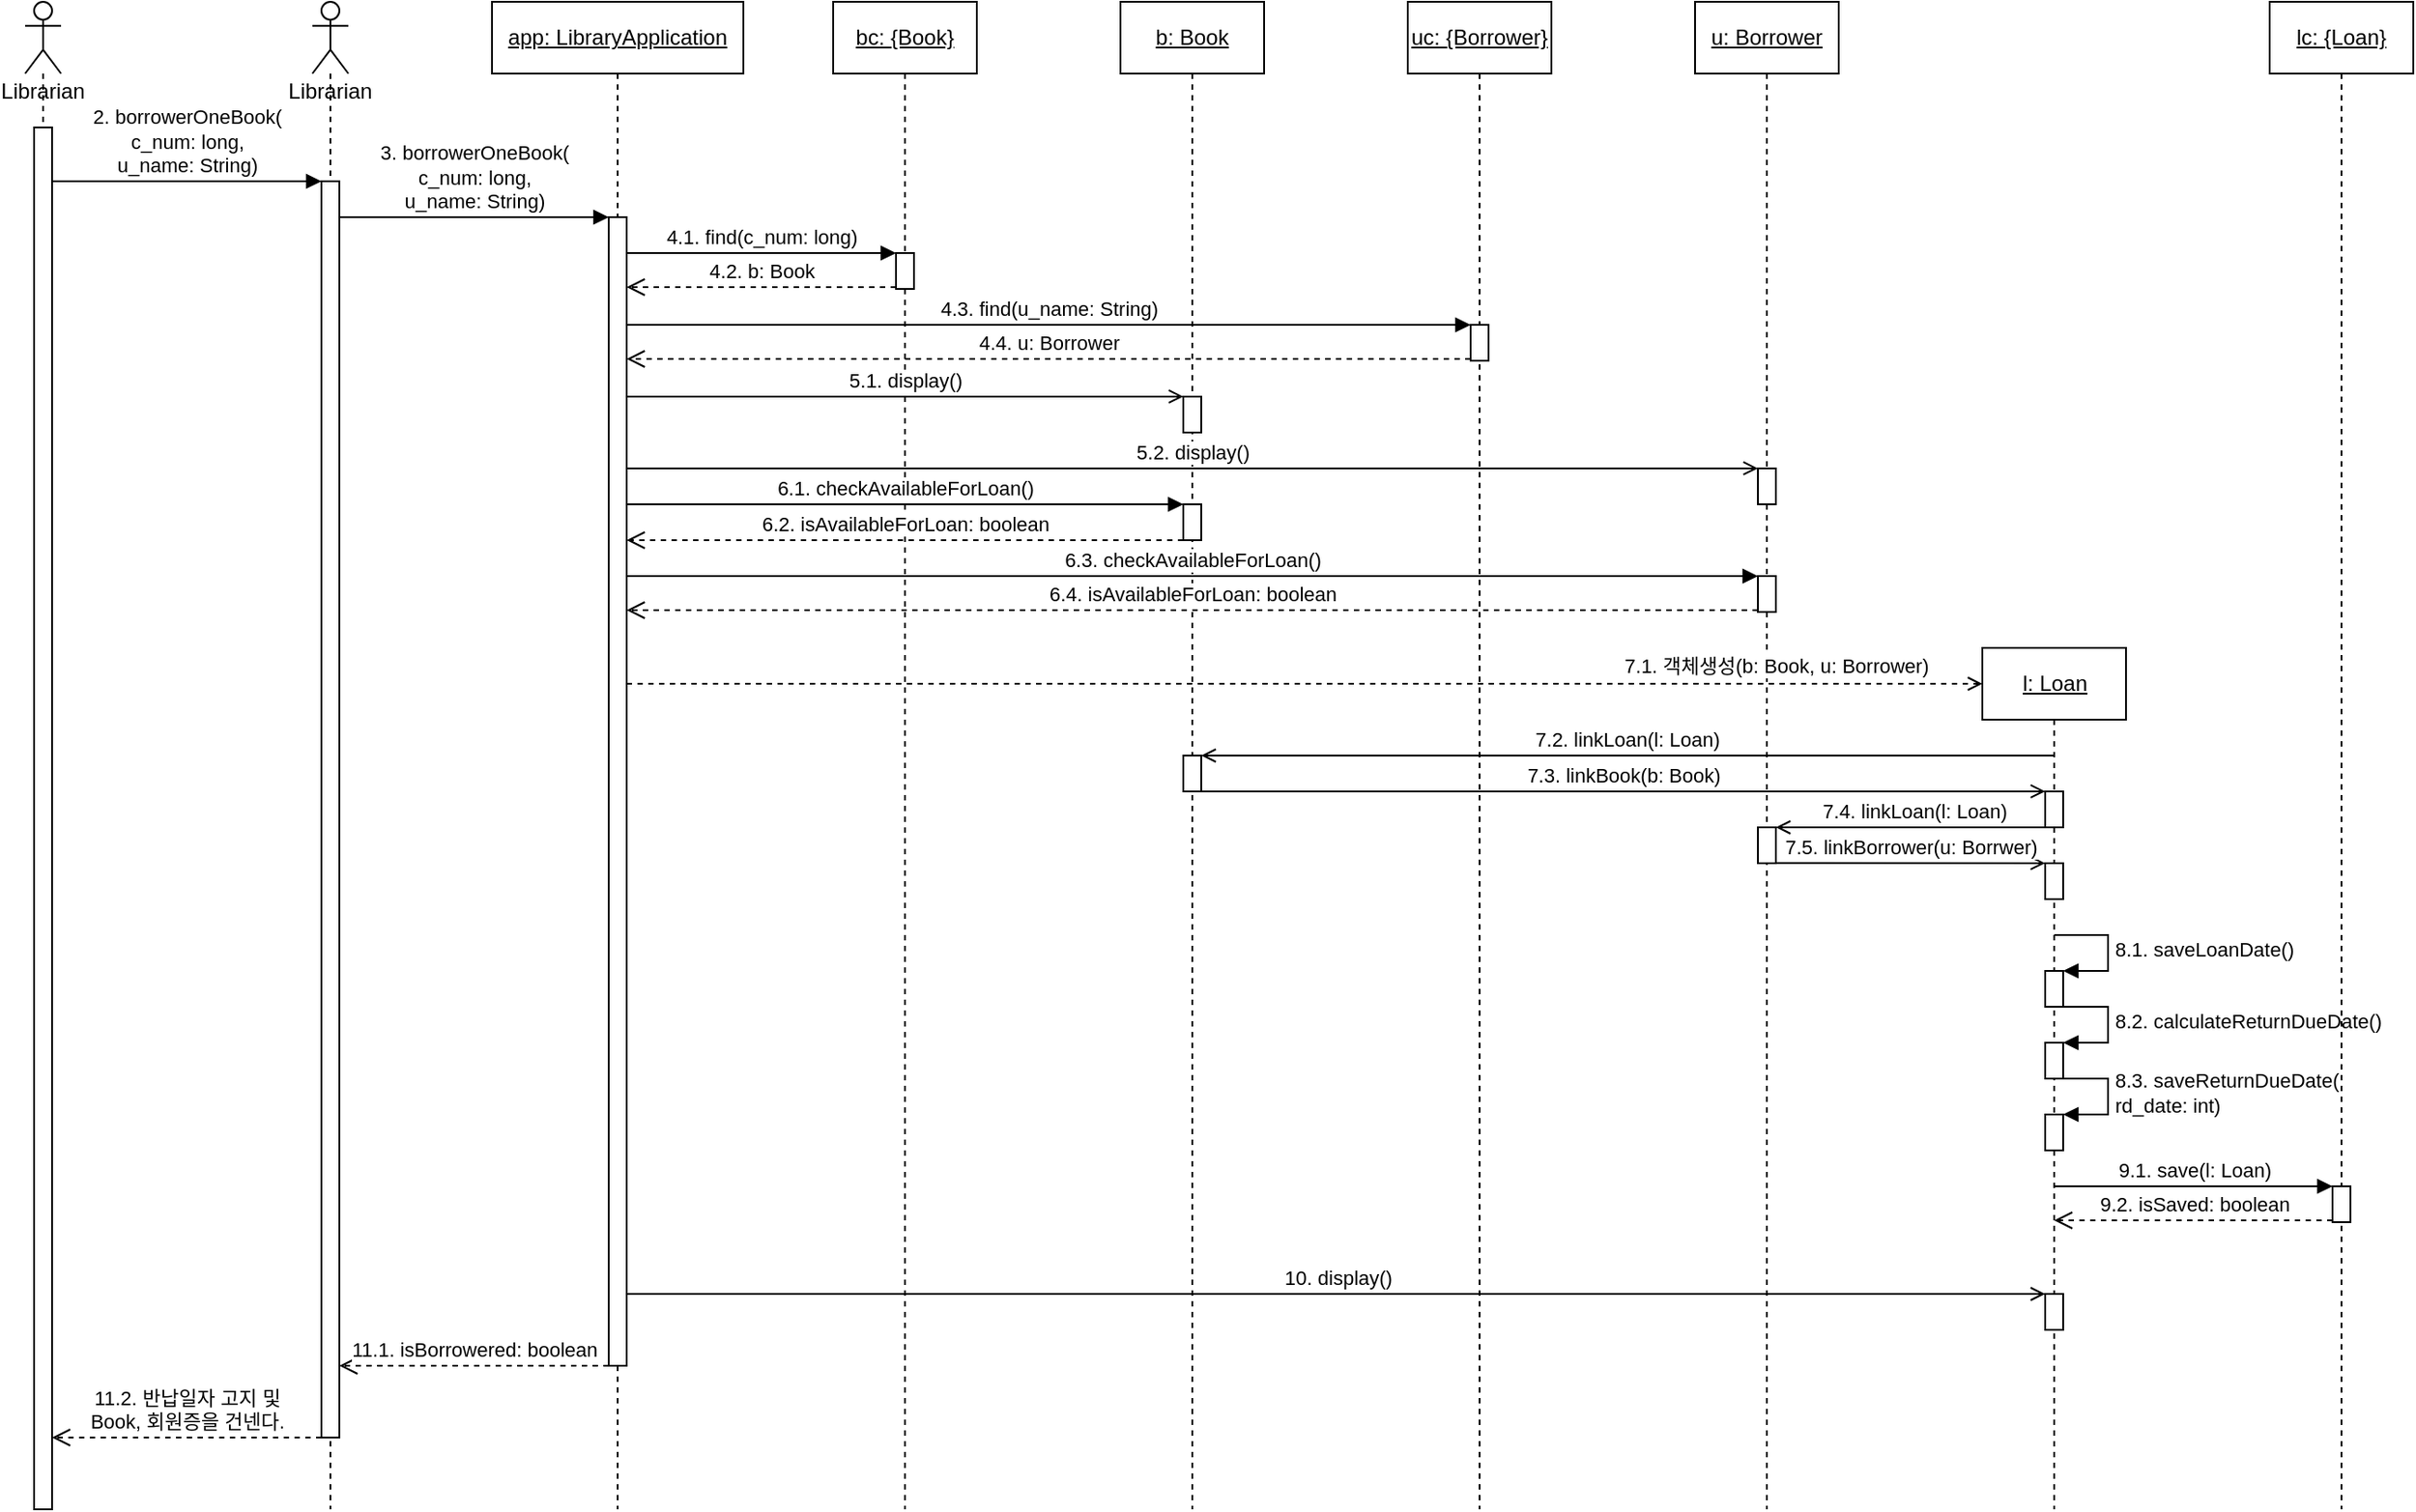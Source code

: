 <mxfile>
    <diagram id="SbDjxOFhfJFgFubJpmIF" name="Page-1">
        <mxGraphModel dx="538" dy="756" grid="1" gridSize="10" guides="1" tooltips="1" connect="1" arrows="1" fold="1" page="1" pageScale="1" pageWidth="850" pageHeight="1100" math="0" shadow="0">
            <root>
                <mxCell id="0"/>
                <mxCell id="1" parent="0"/>
                <mxCell id="4" value="Librarian&lt;br&gt;" style="shape=umlLifeline;participant=umlActor;perimeter=lifelinePerimeter;whiteSpace=wrap;html=1;container=1;collapsible=0;recursiveResize=0;verticalAlign=top;spacingTop=36;outlineConnect=0;" parent="1" vertex="1">
                    <mxGeometry x="190" y="40" width="20" height="840" as="geometry"/>
                </mxCell>
                <mxCell id="57" style="edgeStyle=none;html=1;" parent="4" target="4" edge="1">
                    <mxGeometry relative="1" as="geometry">
                        <mxPoint x="9.81" y="140" as="sourcePoint"/>
                    </mxGeometry>
                </mxCell>
                <mxCell id="88" value="" style="html=1;points=[];perimeter=orthogonalPerimeter;" vertex="1" parent="4">
                    <mxGeometry x="5" y="100" width="10" height="700" as="geometry"/>
                </mxCell>
                <mxCell id="8" value="&lt;u&gt;app: LibraryApplication&lt;/u&gt;" style="shape=umlLifeline;perimeter=lifelinePerimeter;whiteSpace=wrap;html=1;container=1;collapsible=0;recursiveResize=0;outlineConnect=0;" parent="1" vertex="1">
                    <mxGeometry x="290" y="40" width="140" height="840" as="geometry"/>
                </mxCell>
                <mxCell id="105" value="" style="html=1;points=[];perimeter=orthogonalPerimeter;" vertex="1" parent="8">
                    <mxGeometry x="65" y="120" width="10" height="640" as="geometry"/>
                </mxCell>
                <mxCell id="11" value="&lt;u&gt;bc: {Book}&lt;/u&gt;" style="shape=umlLifeline;perimeter=lifelinePerimeter;whiteSpace=wrap;html=1;container=1;collapsible=0;recursiveResize=0;outlineConnect=0;" parent="1" vertex="1">
                    <mxGeometry x="480" y="40" width="80" height="840" as="geometry"/>
                </mxCell>
                <mxCell id="108" value="" style="html=1;points=[];perimeter=orthogonalPerimeter;" vertex="1" parent="11">
                    <mxGeometry x="35" y="140" width="10" height="20" as="geometry"/>
                </mxCell>
                <mxCell id="48" value="&lt;u style=&quot;&quot;&gt;b: Book&lt;/u&gt;" style="shape=umlLifeline;perimeter=lifelinePerimeter;whiteSpace=wrap;html=1;container=1;collapsible=0;recursiveResize=0;outlineConnect=0;" parent="1" vertex="1">
                    <mxGeometry x="640" y="40" width="80" height="840" as="geometry"/>
                </mxCell>
                <mxCell id="114" value="" style="html=1;points=[];perimeter=orthogonalPerimeter;" vertex="1" parent="48">
                    <mxGeometry x="35" y="220" width="10" height="20" as="geometry"/>
                </mxCell>
                <mxCell id="121" value="" style="html=1;points=[];perimeter=orthogonalPerimeter;" vertex="1" parent="48">
                    <mxGeometry x="35" y="280" width="10" height="20" as="geometry"/>
                </mxCell>
                <mxCell id="132" value="" style="html=1;points=[];perimeter=orthogonalPerimeter;" vertex="1" parent="48">
                    <mxGeometry x="35" y="420" width="10" height="20" as="geometry"/>
                </mxCell>
                <mxCell id="85" value="&lt;u&gt;uc: {Borrower}&lt;br&gt;&lt;/u&gt;" style="shape=umlLifeline;perimeter=lifelinePerimeter;whiteSpace=wrap;html=1;container=1;collapsible=0;recursiveResize=0;outlineConnect=0;" vertex="1" parent="1">
                    <mxGeometry x="800" y="40" width="80" height="840" as="geometry"/>
                </mxCell>
                <mxCell id="111" value="" style="html=1;points=[];perimeter=orthogonalPerimeter;" vertex="1" parent="85">
                    <mxGeometry x="35" y="180" width="10" height="20" as="geometry"/>
                </mxCell>
                <mxCell id="86" value="&lt;u&gt;u: Borrower&lt;br&gt;&lt;/u&gt;" style="shape=umlLifeline;perimeter=lifelinePerimeter;whiteSpace=wrap;html=1;container=1;collapsible=0;recursiveResize=0;outlineConnect=0;" vertex="1" parent="1">
                    <mxGeometry x="960" y="40" width="80" height="840" as="geometry"/>
                </mxCell>
                <mxCell id="118" value="" style="html=1;points=[];perimeter=orthogonalPerimeter;" vertex="1" parent="86">
                    <mxGeometry x="35" y="260" width="10" height="20" as="geometry"/>
                </mxCell>
                <mxCell id="125" value="" style="html=1;points=[];perimeter=orthogonalPerimeter;" vertex="1" parent="86">
                    <mxGeometry x="35" y="320" width="10" height="20" as="geometry"/>
                </mxCell>
                <mxCell id="149" value="" style="html=1;points=[];perimeter=orthogonalPerimeter;" vertex="1" parent="86">
                    <mxGeometry x="35" y="460" width="10" height="20" as="geometry"/>
                </mxCell>
                <mxCell id="87" value="" style="shape=umlLifeline;perimeter=lifelinePerimeter;whiteSpace=wrap;html=1;container=1;collapsible=0;recursiveResize=0;outlineConnect=0;" vertex="1" parent="1">
                    <mxGeometry x="1120" y="400" width="80" height="480" as="geometry"/>
                </mxCell>
                <mxCell id="128" value="&lt;u&gt;l: Loan&lt;/u&gt;" style="html=1;" vertex="1" parent="87">
                    <mxGeometry width="80" height="40" as="geometry"/>
                </mxCell>
                <mxCell id="152" value="" style="html=1;points=[];perimeter=orthogonalPerimeter;" vertex="1" parent="87">
                    <mxGeometry x="35" y="120" width="10" height="20" as="geometry"/>
                </mxCell>
                <mxCell id="153" value="" style="html=1;points=[];perimeter=orthogonalPerimeter;" vertex="1" parent="87">
                    <mxGeometry x="35" y="80" width="10" height="20" as="geometry"/>
                </mxCell>
                <mxCell id="154" value="" style="html=1;points=[];perimeter=orthogonalPerimeter;" vertex="1" parent="87">
                    <mxGeometry x="35" y="180" width="10" height="20" as="geometry"/>
                </mxCell>
                <mxCell id="155" value="8.1. saveLoanDate()" style="edgeStyle=orthogonalEdgeStyle;html=1;align=left;spacingLeft=2;endArrow=block;rounded=0;entryX=1;entryY=0;" edge="1" target="154" parent="87">
                    <mxGeometry relative="1" as="geometry">
                        <mxPoint x="40" y="160" as="sourcePoint"/>
                        <Array as="points">
                            <mxPoint x="40" y="160"/>
                            <mxPoint x="70" y="160"/>
                            <mxPoint x="70" y="180"/>
                        </Array>
                    </mxGeometry>
                </mxCell>
                <mxCell id="156" value="" style="html=1;points=[];perimeter=orthogonalPerimeter;" vertex="1" parent="87">
                    <mxGeometry x="35" y="220" width="10" height="20" as="geometry"/>
                </mxCell>
                <mxCell id="157" value="8.2. calculateReturnDueDate()" style="edgeStyle=orthogonalEdgeStyle;html=1;align=left;spacingLeft=2;endArrow=block;rounded=0;entryX=1;entryY=0;" edge="1" target="156" parent="87">
                    <mxGeometry relative="1" as="geometry">
                        <mxPoint x="40" y="200" as="sourcePoint"/>
                        <Array as="points">
                            <mxPoint x="40" y="200"/>
                            <mxPoint x="70" y="200"/>
                            <mxPoint x="70" y="220"/>
                        </Array>
                    </mxGeometry>
                </mxCell>
                <mxCell id="158" value="" style="html=1;points=[];perimeter=orthogonalPerimeter;" vertex="1" parent="87">
                    <mxGeometry x="35" y="260" width="10" height="20" as="geometry"/>
                </mxCell>
                <mxCell id="159" value="8.3. saveReturnDueDate(&lt;br&gt;rd_date: int)" style="edgeStyle=orthogonalEdgeStyle;html=1;align=left;spacingLeft=2;endArrow=block;rounded=0;entryX=1;entryY=0;" edge="1" target="158" parent="87">
                    <mxGeometry relative="1" as="geometry">
                        <mxPoint x="40" y="240" as="sourcePoint"/>
                        <Array as="points">
                            <mxPoint x="40" y="240"/>
                            <mxPoint x="70" y="240"/>
                            <mxPoint x="70" y="260"/>
                        </Array>
                    </mxGeometry>
                </mxCell>
                <mxCell id="163" value="" style="html=1;points=[];perimeter=orthogonalPerimeter;" vertex="1" parent="87">
                    <mxGeometry x="35" y="360" width="10" height="20" as="geometry"/>
                </mxCell>
                <mxCell id="89" value="2. borrowerOneBook(&lt;br&gt;c_num: long,&lt;br&gt;u_name: String)" style="html=1;verticalAlign=bottom;endArrow=block;entryX=0;entryY=0;" edge="1" target="88" parent="1" source="91">
                    <mxGeometry relative="1" as="geometry">
                        <mxPoint x="200" y="160" as="sourcePoint"/>
                    </mxGeometry>
                </mxCell>
                <mxCell id="90" value="11.2. 반납일자 고지 및&lt;br&gt;Book, 회원증을 건넨다." style="html=1;verticalAlign=bottom;endArrow=open;dashed=1;endSize=8;exitX=0.001;exitY=1;exitDx=0;exitDy=0;exitPerimeter=0;" edge="1" source="88" parent="1" target="91">
                    <mxGeometry relative="1" as="geometry">
                        <mxPoint x="280" y="186" as="targetPoint"/>
                    </mxGeometry>
                </mxCell>
                <mxCell id="96" value="Librarian&lt;br&gt;" style="shape=umlLifeline;participant=umlActor;perimeter=lifelinePerimeter;whiteSpace=wrap;html=1;container=1;collapsible=0;recursiveResize=0;verticalAlign=top;spacingTop=36;outlineConnect=0;" vertex="1" parent="1">
                    <mxGeometry x="30" y="40" width="20" height="840" as="geometry"/>
                </mxCell>
                <mxCell id="97" style="edgeStyle=none;html=1;" edge="1" parent="96" target="96">
                    <mxGeometry relative="1" as="geometry">
                        <mxPoint x="9.81" y="140" as="sourcePoint"/>
                    </mxGeometry>
                </mxCell>
                <mxCell id="91" value="" style="html=1;points=[];perimeter=orthogonalPerimeter;" vertex="1" parent="96">
                    <mxGeometry x="5" y="70" width="10" height="770" as="geometry"/>
                </mxCell>
                <mxCell id="106" value="3. borrowerOneBook(&lt;br&gt;c_num: long,&lt;br&gt;u_name: String)" style="html=1;verticalAlign=bottom;endArrow=block;entryX=0;entryY=0;" edge="1" target="105" parent="1" source="88">
                    <mxGeometry relative="1" as="geometry">
                        <mxPoint x="205" y="160" as="sourcePoint"/>
                    </mxGeometry>
                </mxCell>
                <mxCell id="107" value="11.1. isBorrowered: boolean" style="html=1;verticalAlign=bottom;endArrow=open;dashed=1;endSize=8;exitX=0.001;exitY=1;exitDx=0;exitDy=0;exitPerimeter=0;" edge="1" source="105" parent="1" target="88">
                    <mxGeometry relative="1" as="geometry">
                        <mxPoint x="205" y="483.0" as="targetPoint"/>
                    </mxGeometry>
                </mxCell>
                <mxCell id="109" value="4.1. find(c_num: long)" style="html=1;verticalAlign=bottom;endArrow=block;entryX=0;entryY=0;" edge="1" target="108" parent="1" source="105">
                    <mxGeometry relative="1" as="geometry">
                        <mxPoint x="440" y="210" as="sourcePoint"/>
                    </mxGeometry>
                </mxCell>
                <mxCell id="110" value="4.2. b: Book" style="html=1;verticalAlign=bottom;endArrow=open;dashed=1;endSize=8;exitX=0;exitY=0.95;" edge="1" source="108" parent="1" target="105">
                    <mxGeometry relative="1" as="geometry">
                        <mxPoint x="440" y="286" as="targetPoint"/>
                    </mxGeometry>
                </mxCell>
                <mxCell id="112" value="4.3. find(u_name: String)" style="html=1;verticalAlign=bottom;endArrow=block;entryX=0;entryY=0;" edge="1" target="111" parent="1" source="105">
                    <mxGeometry relative="1" as="geometry">
                        <mxPoint x="680" y="270.0" as="sourcePoint"/>
                    </mxGeometry>
                </mxCell>
                <mxCell id="113" value="4.4. u: Borrower" style="html=1;verticalAlign=bottom;endArrow=open;dashed=1;endSize=8;exitX=0;exitY=0.95;" edge="1" source="111" parent="1" target="105">
                    <mxGeometry relative="1" as="geometry">
                        <mxPoint x="680" y="289" as="targetPoint"/>
                    </mxGeometry>
                </mxCell>
                <mxCell id="117" value="5.1. display()" style="html=1;verticalAlign=bottom;endArrow=open;entryX=0.001;entryY=-0.003;entryDx=0;entryDy=0;entryPerimeter=0;endFill=0;" edge="1" parent="1" source="105" target="114">
                    <mxGeometry width="80" relative="1" as="geometry">
                        <mxPoint x="550" y="320" as="sourcePoint"/>
                        <mxPoint x="630" y="320" as="targetPoint"/>
                    </mxGeometry>
                </mxCell>
                <mxCell id="119" value="5.2. display()" style="html=1;verticalAlign=bottom;endArrow=open;entryX=0.001;entryY=-0.003;entryDx=0;entryDy=0;entryPerimeter=0;endFill=0;" edge="1" target="118" parent="1" source="105">
                    <mxGeometry width="80" relative="1" as="geometry">
                        <mxPoint x="685" y="340.0" as="sourcePoint"/>
                        <mxPoint x="950" y="360.06" as="targetPoint"/>
                    </mxGeometry>
                </mxCell>
                <mxCell id="120" value="&lt;u&gt;lc: {Loan}&lt;br&gt;&lt;/u&gt;" style="shape=umlLifeline;perimeter=lifelinePerimeter;whiteSpace=wrap;html=1;container=1;collapsible=0;recursiveResize=0;outlineConnect=0;" vertex="1" parent="1">
                    <mxGeometry x="1280" y="40" width="80" height="840" as="geometry"/>
                </mxCell>
                <mxCell id="160" value="" style="html=1;points=[];perimeter=orthogonalPerimeter;" vertex="1" parent="120">
                    <mxGeometry x="35" y="660" width="10" height="20" as="geometry"/>
                </mxCell>
                <mxCell id="122" value="6.1. checkAvailableForLoan()" style="html=1;verticalAlign=bottom;endArrow=block;entryX=0;entryY=0;" edge="1" target="121" parent="1" source="105">
                    <mxGeometry relative="1" as="geometry">
                        <mxPoint x="365" y="320" as="sourcePoint"/>
                    </mxGeometry>
                </mxCell>
                <mxCell id="123" value="6.2. isAvailableForLoan: boolean" style="html=1;verticalAlign=bottom;endArrow=open;dashed=1;endSize=8;exitX=-0.004;exitY=1;exitDx=0;exitDy=0;exitPerimeter=0;" edge="1" source="121" parent="1" target="105">
                    <mxGeometry relative="1" as="geometry">
                        <mxPoint x="365" y="339" as="targetPoint"/>
                        <mxPoint x="670" y="340" as="sourcePoint"/>
                    </mxGeometry>
                </mxCell>
                <mxCell id="126" value="6.3. checkAvailableForLoan()" style="html=1;verticalAlign=bottom;endArrow=block;entryX=0;entryY=0;" edge="1" target="125" parent="1" source="105">
                    <mxGeometry relative="1" as="geometry">
                        <mxPoint x="685" y="360.0" as="sourcePoint"/>
                    </mxGeometry>
                </mxCell>
                <mxCell id="127" value="6.4. isAvailableForLoan: boolean" style="html=1;verticalAlign=bottom;endArrow=open;dashed=1;endSize=8;exitX=0;exitY=0.95;" edge="1" source="125" parent="1" target="105">
                    <mxGeometry relative="1" as="geometry">
                        <mxPoint x="685" y="370.0" as="targetPoint"/>
                    </mxGeometry>
                </mxCell>
                <mxCell id="129" value="" style="html=1;verticalAlign=bottom;labelBackgroundColor=none;endArrow=open;endFill=0;dashed=1;entryX=0;entryY=0.5;entryDx=0;entryDy=0;" edge="1" parent="1" source="105" target="128">
                    <mxGeometry width="160" relative="1" as="geometry">
                        <mxPoint x="320" y="320" as="sourcePoint"/>
                        <mxPoint x="480" y="320" as="targetPoint"/>
                    </mxGeometry>
                </mxCell>
                <mxCell id="139" value="7.1. 객체생성(b: Book, u: Borrower)" style="edgeLabel;html=1;align=center;verticalAlign=middle;resizable=0;points=[];" vertex="1" connectable="0" parent="129">
                    <mxGeometry x="0.091" y="-2" relative="1" as="geometry">
                        <mxPoint x="228" y="-12" as="offset"/>
                    </mxGeometry>
                </mxCell>
                <mxCell id="133" value="7.2. linkLoan(l: Loan)" style="html=1;verticalAlign=bottom;endArrow=open;entryX=1;entryY=0;endFill=0;" edge="1" target="132" parent="1" source="87">
                    <mxGeometry relative="1" as="geometry">
                        <mxPoint x="745" y="440" as="sourcePoint"/>
                    </mxGeometry>
                </mxCell>
                <mxCell id="138" value="7.3. linkBook(b: Book)" style="html=1;verticalAlign=bottom;endArrow=open;entryX=0.002;entryY=-0.001;entryDx=0;entryDy=0;entryPerimeter=0;exitX=1.005;exitY=1.001;exitDx=0;exitDy=0;exitPerimeter=0;endFill=0;" edge="1" parent="1" source="132" target="153">
                    <mxGeometry relative="1" as="geometry">
                        <mxPoint x="686" y="477" as="sourcePoint"/>
                        <mxPoint x="695" y="450" as="targetPoint"/>
                    </mxGeometry>
                </mxCell>
                <mxCell id="150" value="7.4. linkLoan(l: Loan)" style="html=1;verticalAlign=bottom;endArrow=open;entryX=1;entryY=0;endFill=0;" edge="1" parent="1" target="149" source="87">
                    <mxGeometry relative="1" as="geometry">
                        <mxPoint x="1479.5" y="500" as="sourcePoint"/>
                    </mxGeometry>
                </mxCell>
                <mxCell id="151" value="7.5. linkBorrower(u: Borrwer)" style="html=1;verticalAlign=bottom;endArrow=open;exitX=1.002;exitY=0.996;exitDx=0;exitDy=0;exitPerimeter=0;entryX=-0.003;entryY=-0.002;entryDx=0;entryDy=0;entryPerimeter=0;endFill=0;" edge="1" parent="1" source="149" target="152">
                    <mxGeometry x="-0.003" relative="1" as="geometry">
                        <mxPoint x="1006" y="517" as="sourcePoint"/>
                        <mxPoint x="1479.5" y="517" as="targetPoint"/>
                        <mxPoint as="offset"/>
                    </mxGeometry>
                </mxCell>
                <mxCell id="161" value="9.1. save(l: Loan)" style="html=1;verticalAlign=bottom;endArrow=block;entryX=0;entryY=0;" edge="1" target="160" parent="1" source="87">
                    <mxGeometry relative="1" as="geometry">
                        <mxPoint x="1240" y="690" as="sourcePoint"/>
                    </mxGeometry>
                </mxCell>
                <mxCell id="162" value="9.2. isSaved: boolean" style="html=1;verticalAlign=bottom;endArrow=open;dashed=1;endSize=8;exitX=0;exitY=0.95;" edge="1" source="160" parent="1" target="87">
                    <mxGeometry relative="1" as="geometry">
                        <mxPoint x="1240" y="766" as="targetPoint"/>
                    </mxGeometry>
                </mxCell>
                <mxCell id="164" value="10. display()" style="html=1;verticalAlign=bottom;startArrow=none;endArrow=open;startSize=8;startFill=0;endFill=0;" edge="1" target="163" parent="1" source="105">
                    <mxGeometry x="0.001" relative="1" as="geometry">
                        <mxPoint x="1095" y="740" as="sourcePoint"/>
                        <mxPoint as="offset"/>
                    </mxGeometry>
                </mxCell>
            </root>
        </mxGraphModel>
    </diagram>
</mxfile>